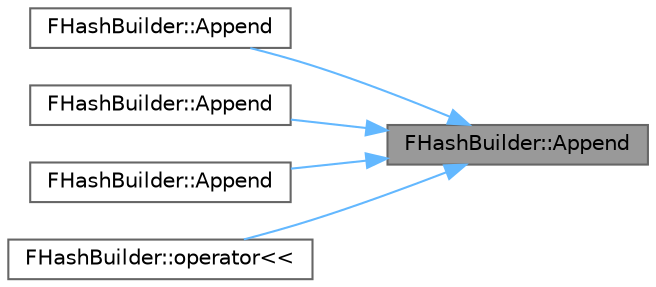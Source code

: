 digraph "FHashBuilder::Append"
{
 // INTERACTIVE_SVG=YES
 // LATEX_PDF_SIZE
  bgcolor="transparent";
  edge [fontname=Helvetica,fontsize=10,labelfontname=Helvetica,labelfontsize=10];
  node [fontname=Helvetica,fontsize=10,shape=box,height=0.2,width=0.4];
  rankdir="RL";
  Node1 [id="Node000001",label="FHashBuilder::Append",height=0.2,width=0.4,color="gray40", fillcolor="grey60", style="filled", fontcolor="black",tooltip=" "];
  Node1 -> Node2 [id="edge1_Node000001_Node000002",dir="back",color="steelblue1",style="solid",tooltip=" "];
  Node2 [id="Node000002",label="FHashBuilder::Append",height=0.2,width=0.4,color="grey40", fillcolor="white", style="filled",URL="$d5/d26/classFHashBuilder.html#a2568fcf9fffeed3d90f27286d6ac3522",tooltip=" "];
  Node1 -> Node3 [id="edge2_Node000001_Node000003",dir="back",color="steelblue1",style="solid",tooltip=" "];
  Node3 [id="Node000003",label="FHashBuilder::Append",height=0.2,width=0.4,color="grey40", fillcolor="white", style="filled",URL="$d5/d26/classFHashBuilder.html#ac548005ea9f3d3b74192e5b007e703af",tooltip=" "];
  Node1 -> Node4 [id="edge3_Node000001_Node000004",dir="back",color="steelblue1",style="solid",tooltip=" "];
  Node4 [id="Node000004",label="FHashBuilder::Append",height=0.2,width=0.4,color="grey40", fillcolor="white", style="filled",URL="$d5/d26/classFHashBuilder.html#a78b80479ad3ada18be03dec54d4878d1",tooltip=" "];
  Node1 -> Node5 [id="edge4_Node000001_Node000005",dir="back",color="steelblue1",style="solid",tooltip=" "];
  Node5 [id="Node000005",label="FHashBuilder::operator\<\<",height=0.2,width=0.4,color="grey40", fillcolor="white", style="filled",URL="$d5/d26/classFHashBuilder.html#a39201e4bed0eb372aa863184ee51dea0",tooltip=" "];
}
